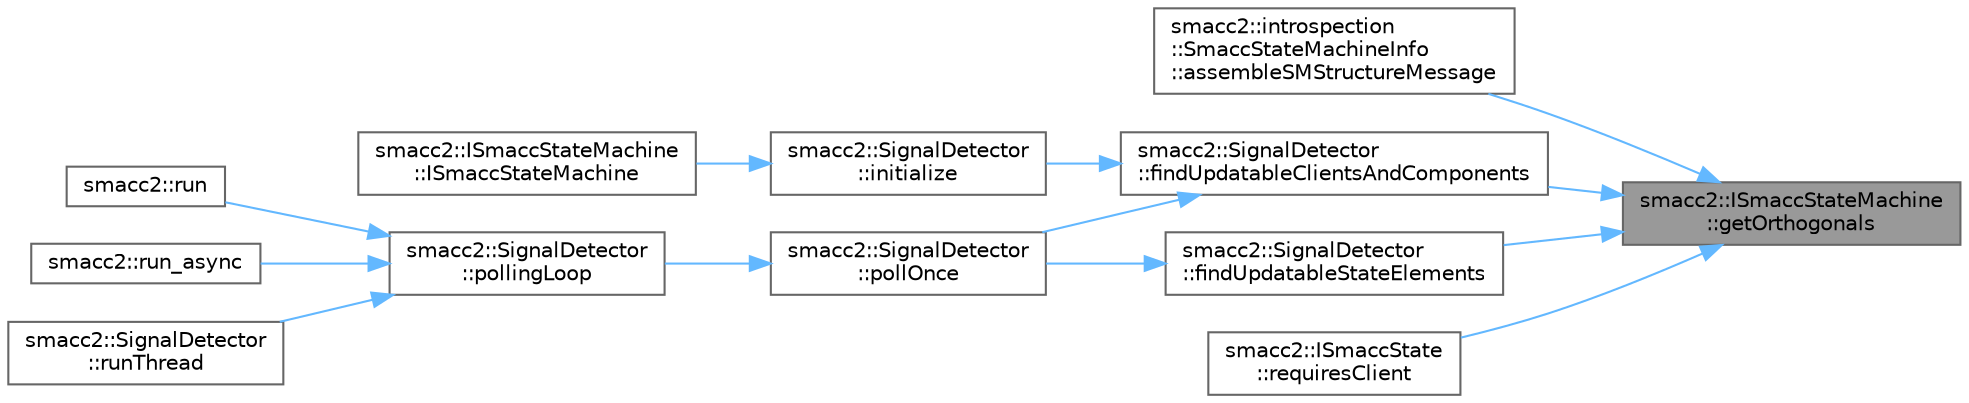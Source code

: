 digraph "smacc2::ISmaccStateMachine::getOrthogonals"
{
 // LATEX_PDF_SIZE
  bgcolor="transparent";
  edge [fontname=Helvetica,fontsize=10,labelfontname=Helvetica,labelfontsize=10];
  node [fontname=Helvetica,fontsize=10,shape=box,height=0.2,width=0.4];
  rankdir="RL";
  Node1 [label="smacc2::ISmaccStateMachine\l::getOrthogonals",height=0.2,width=0.4,color="gray40", fillcolor="grey60", style="filled", fontcolor="black",tooltip=" "];
  Node1 -> Node2 [dir="back",color="steelblue1",style="solid"];
  Node2 [label="smacc2::introspection\l::SmaccStateMachineInfo\l::assembleSMStructureMessage",height=0.2,width=0.4,color="grey40", fillcolor="white", style="filled",URL="$classsmacc2_1_1introspection_1_1SmaccStateMachineInfo.html#af9405e186cb828249d86c4dd64375521",tooltip=" "];
  Node1 -> Node3 [dir="back",color="steelblue1",style="solid"];
  Node3 [label="smacc2::SignalDetector\l::findUpdatableClientsAndComponents",height=0.2,width=0.4,color="grey40", fillcolor="white", style="filled",URL="$classsmacc2_1_1SignalDetector.html#af325def90b56dd82ab34d351f5a37a02",tooltip=" "];
  Node3 -> Node4 [dir="back",color="steelblue1",style="solid"];
  Node4 [label="smacc2::SignalDetector\l::initialize",height=0.2,width=0.4,color="grey40", fillcolor="white", style="filled",URL="$classsmacc2_1_1SignalDetector.html#a6035e4180f1f868d42902021eb41d9c6",tooltip=" "];
  Node4 -> Node5 [dir="back",color="steelblue1",style="solid"];
  Node5 [label="smacc2::ISmaccStateMachine\l::ISmaccStateMachine",height=0.2,width=0.4,color="grey40", fillcolor="white", style="filled",URL="$classsmacc2_1_1ISmaccStateMachine.html#a6fec333440748c14e8962917537e9127",tooltip=" "];
  Node3 -> Node6 [dir="back",color="steelblue1",style="solid"];
  Node6 [label="smacc2::SignalDetector\l::pollOnce",height=0.2,width=0.4,color="grey40", fillcolor="white", style="filled",URL="$classsmacc2_1_1SignalDetector.html#af363cea3f8228eeb68b25ad21903dc74",tooltip=" "];
  Node6 -> Node7 [dir="back",color="steelblue1",style="solid"];
  Node7 [label="smacc2::SignalDetector\l::pollingLoop",height=0.2,width=0.4,color="grey40", fillcolor="white", style="filled",URL="$classsmacc2_1_1SignalDetector.html#a08d072feafb277794a16fe33a6dcc97e",tooltip=" "];
  Node7 -> Node8 [dir="back",color="steelblue1",style="solid"];
  Node8 [label="smacc2::run",height=0.2,width=0.4,color="grey40", fillcolor="white", style="filled",URL="$namespacesmacc2.html#a31ab447cb446b38b2f86f0e495647a8f",tooltip=" "];
  Node7 -> Node9 [dir="back",color="steelblue1",style="solid"];
  Node9 [label="smacc2::run_async",height=0.2,width=0.4,color="grey40", fillcolor="white", style="filled",URL="$namespacesmacc2.html#a6e7c3699070d3d2289556c7b14fd82bf",tooltip=" "];
  Node7 -> Node10 [dir="back",color="steelblue1",style="solid"];
  Node10 [label="smacc2::SignalDetector\l::runThread",height=0.2,width=0.4,color="grey40", fillcolor="white", style="filled",URL="$classsmacc2_1_1SignalDetector.html#a2532abcf6a11a04270ea2951b5b3a208",tooltip=" "];
  Node1 -> Node11 [dir="back",color="steelblue1",style="solid"];
  Node11 [label="smacc2::SignalDetector\l::findUpdatableStateElements",height=0.2,width=0.4,color="grey40", fillcolor="white", style="filled",URL="$classsmacc2_1_1SignalDetector.html#af12c85d2ec8747c891f7490086d2d6a2",tooltip=" "];
  Node11 -> Node6 [dir="back",color="steelblue1",style="solid"];
  Node1 -> Node12 [dir="back",color="steelblue1",style="solid"];
  Node12 [label="smacc2::ISmaccState\l::requiresClient",height=0.2,width=0.4,color="grey40", fillcolor="white", style="filled",URL="$classsmacc2_1_1ISmaccState.html#a62def2d8c4c1f489bbfc76735e0a6ec3",tooltip=" "];
}
